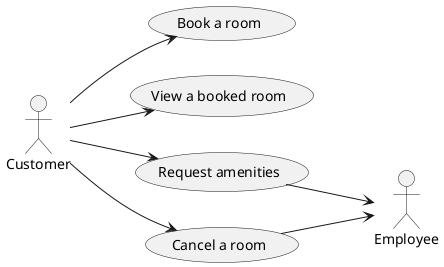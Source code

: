 @startuml CustomerUC
left to right direction

'Actor
:Customer: as customer
:Employee: as employee

'Use cases
(Book a room) as UC1
(View a booked room) as UC2
(Request amenities) as UC3
(Cancel a room) as UC4

'Associations
customer --> UC1
customer --> UC2
customer --> UC3
customer --> UC4
UC3 --> employee
UC4 --> employee



@enduml